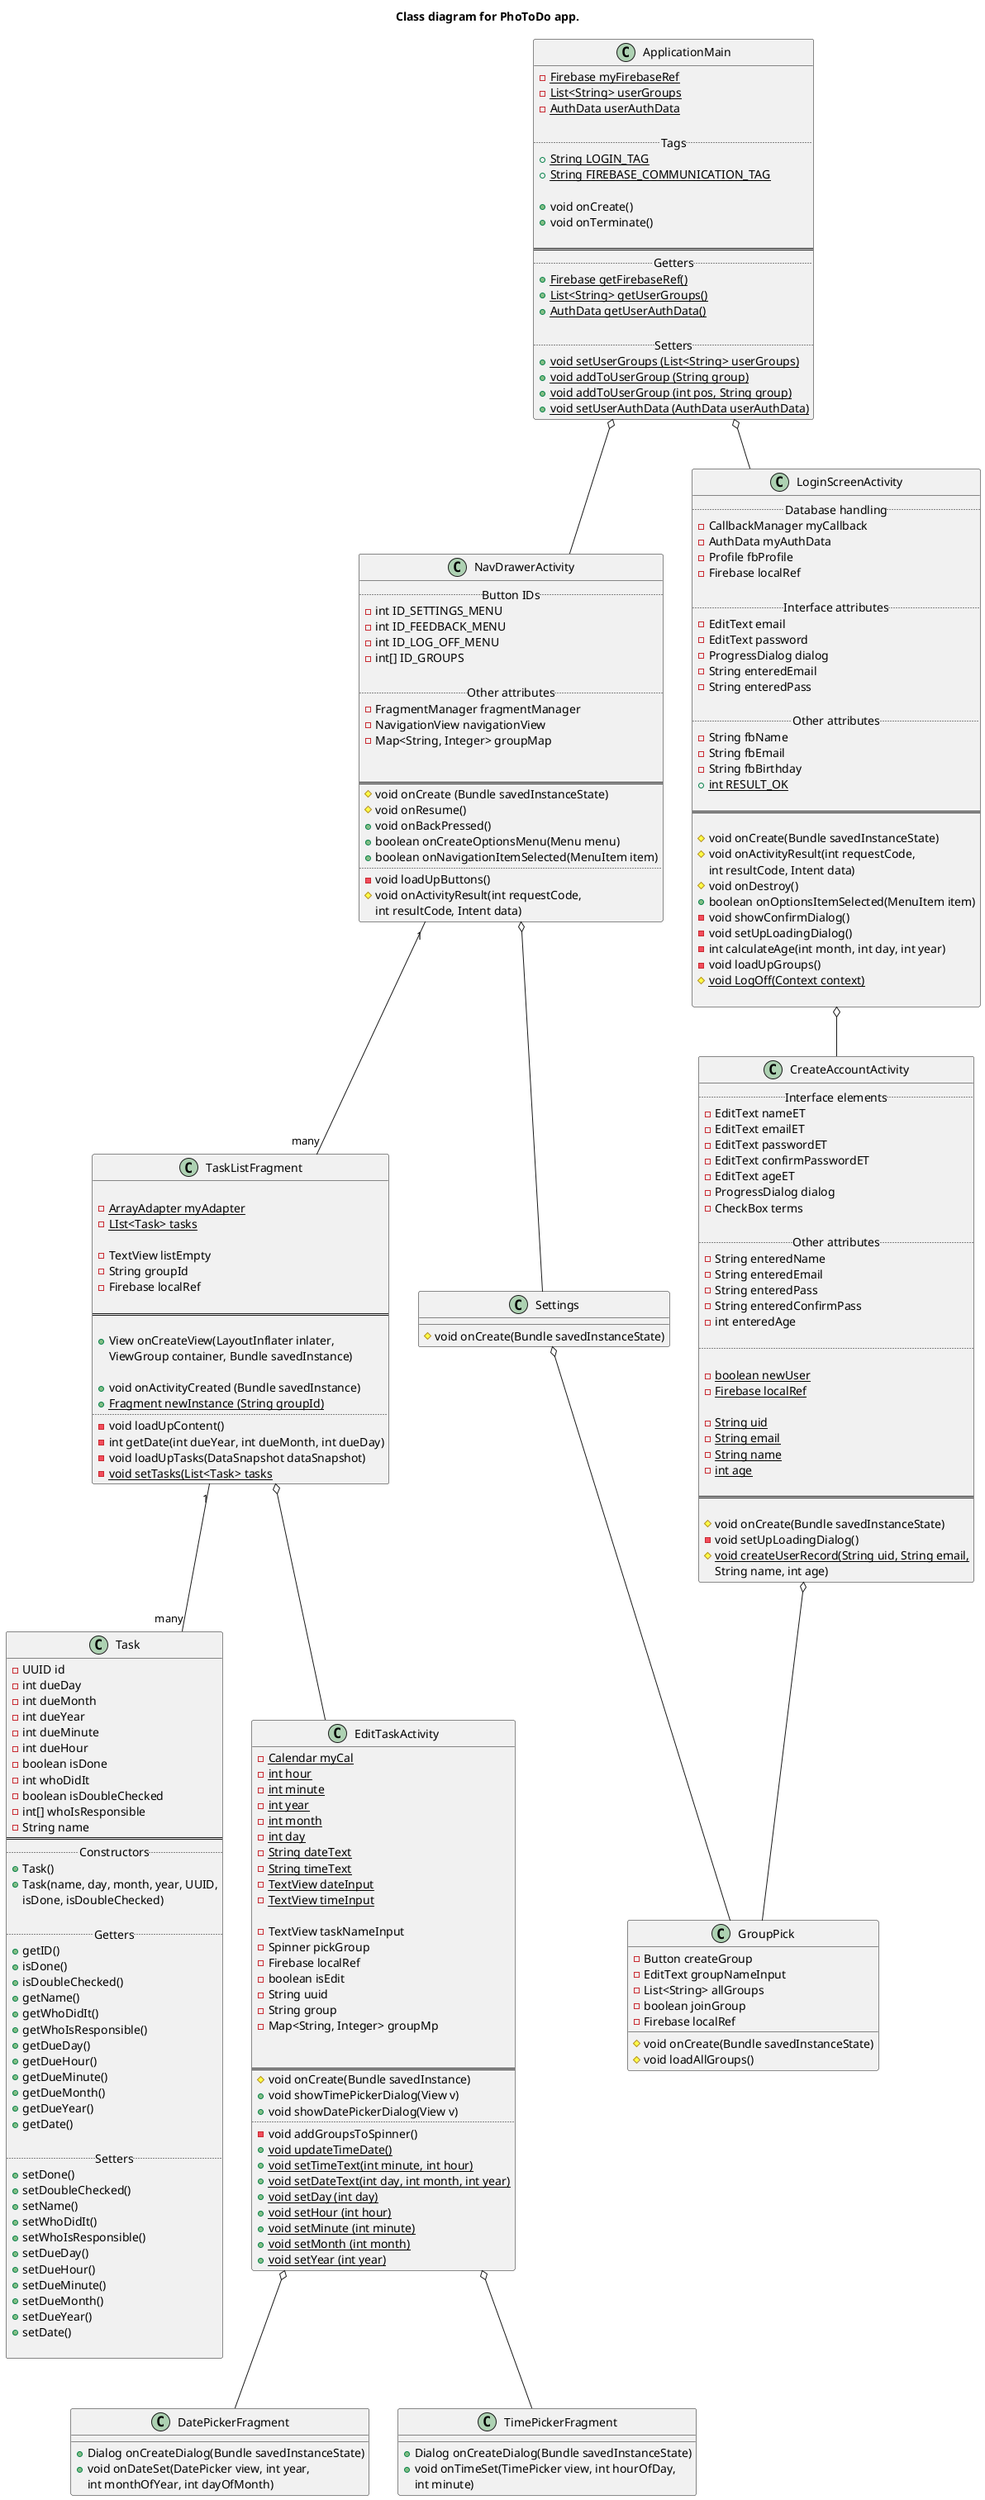 @startuml

title Class diagram for <b>PhoToDo</b> app.


class "Task" as task{
-UUID id
-int dueDay
-int dueMonth
-int dueYear
-int dueMinute
-int dueHour
-boolean isDone
-int whoDidIt
-boolean isDoubleChecked
-int[] whoIsResponsible
-String name
==
..Constructors..
+Task()
+Task(name, day, month, year, UUID,
isDone, isDoubleChecked)

..Getters..
+getID()
+isDone()
+isDoubleChecked()
+getName()
+getWhoDidIt()
+getWhoIsResponsible()
+getDueDay()
+getDueHour()
+getDueMinute()
+getDueMonth()
+getDueYear()
+getDate()

..Setters..
+setDone()
+setDoubleChecked()
+setName()
+setWhoDidIt()
+setWhoIsResponsible()
+setDueDay()
+setDueHour()
+setDueMinute()
+setDueMonth()
+setDueYear()
+setDate()

}

class "EditTaskActivity" as edit{
- {static} Calendar myCal
- {static} int hour
- {static} int minute
- {static} int year
- {static} int month
- {static} int day
- {static} String dateText
- {static} String timeText
- {static} TextView dateInput
- {static} TextView timeInput

- TextView taskNameInput
- Spinner pickGroup
- Firebase localRef
- boolean isEdit
- String uuid
- String group
- Map<String, Integer> groupMp


==
# void onCreate(Bundle savedInstance)
+ void showTimePickerDialog(View v)
+ void showDatePickerDialog(View v)
..
- void addGroupsToSpinner()
+ {static} void updateTimeDate()
+ {static} void setTimeText(int minute, int hour)
+ {static} void setDateText(int day, int month, int year)
+ {static} void setDay (int day)
+ {static} void setHour (int hour)
+ {static} void setMinute (int minute)
+ {static} void setMonth (int month)
+ {static} void setYear (int year)
}


class "TaskListFragment" as taskList{

- {static} ArrayAdapter myAdapter
- {static} LIst<Task> tasks

- TextView listEmpty
- String groupId
- Firebase localRef

==

+ View onCreateView(LayoutInflater inlater,
ViewGroup container, Bundle savedInstance)

+ void onActivityCreated (Bundle savedInstance)
+ {static} Fragment newInstance (String groupId)
..
- void loadUpContent()
- int getDate(int dueYear, int dueMonth, int dueDay)
- void loadUpTasks(DataSnapshot dataSnapshot)
- {static} void setTasks(List<Task> tasks
}

class "NavDrawerActivity" as navDraw {
..Button IDs..
- int ID_SETTINGS_MENU
- int ID_FEEDBACK_MENU
- int ID_LOG_OFF_MENU
- int[] ID_GROUPS

..Other attributes..
- FragmentManager fragmentManager
- NavigationView navigationView
- Map<String, Integer> groupMap


==
# void onCreate (Bundle savedInstanceState)
# void onResume()
+ void onBackPressed()
+ boolean onCreateOptionsMenu(Menu menu)
+ boolean onNavigationItemSelected(MenuItem item)
..
- void loadUpButtons()
# void onActivityResult(int requestCode,
 int resultCode, Intent data)
}

class "DatePickerFragment" as datePick {
+ Dialog onCreateDialog(Bundle savedInstanceState)
+ void onDateSet(DatePicker view, int year,
int monthOfYear, int dayOfMonth)
}

class "TimePickerFragment" as timePick {
+ Dialog onCreateDialog(Bundle savedInstanceState)
+ void onTimeSet(TimePicker view, int hourOfDay,
 int minute)
}

class "ApplicationMain" as appMain{
- {static} Firebase myFirebaseRef
- {static} List<String> userGroups
- {static} AuthData userAuthData

..Tags..
+ {static} String LOGIN_TAG
+ {static} String FIREBASE_COMMUNICATION_TAG

+ void onCreate()
+ void onTerminate()

==
..Getters..
+ {static} Firebase getFirebaseRef()
+ {static} List<String> getUserGroups()
+ {static} AuthData getUserAuthData()

..Setters..
+ {static} void setUserGroups (List<String> userGroups)
+ {static} void addToUserGroup (String group)
+ {static} void addToUserGroup (int pos, String group)
+ {static} void setUserAuthData (AuthData userAuthData)
}

class "LoginScreenActivity" as login{
..Database handling..
- CallbackManager myCallback
- AuthData myAuthData
- Profile fbProfile
- Firebase localRef

..Interface attributes..
- EditText email
- EditText password
- ProgressDialog dialog
- String enteredEmail
- String enteredPass

..Other attributes..
- String fbName
- String fbEmail
- String fbBirthday
+ {static} int RESULT_OK

==

# void onCreate(Bundle savedInstanceState)
# void onActivityResult(int requestCode,
int resultCode, Intent data)
# void onDestroy()
+ boolean onOptionsItemSelected(MenuItem item)
- void showConfirmDialog()
- void setUpLoadingDialog()
- int calculateAge(int month, int day, int year)
- void loadUpGroups()
# {static} void LogOff(Context context)

}

class "CreateAccountActivity" as createAcc{
..Interface elements..
- EditText nameET
- EditText emailET
- EditText passwordET
- EditText confirmPasswordET
- EditText ageET
- ProgressDialog dialog
- CheckBox terms

..Other attributes..
- String enteredName
- String enteredEmail
- String enteredPass
- String enteredConfirmPass
- int enteredAge

..

- {static} boolean newUser
- {static} Firebase localRef

- {static} String uid
- {static} String email
- {static} String name
- {static} int age

==

# void onCreate(Bundle savedInstanceState)
- void setUpLoadingDialog()
# {static} void createUserRecord(String uid, String email,
 String name, int age)
}

class "GroupPick" as group {
- Button createGroup
- EditText groupNameInput
- List<String> allGroups
- boolean joinGroup
- Firebase localRef

# void onCreate(Bundle savedInstanceState)
# void loadAllGroups()
}

class "Settings" as settings {
# void onCreate(Bundle savedInstanceState)
}


appMain o-- login
login o-- createAcc
appMain o-- navDraw
navDraw "1" -- "many" taskList
taskList "1" -- "many" task
taskList o-- edit
edit o-- datePick
edit o-- timePick
createAcc o-- group
navDraw o-- settings
settings o-- group

@enduml